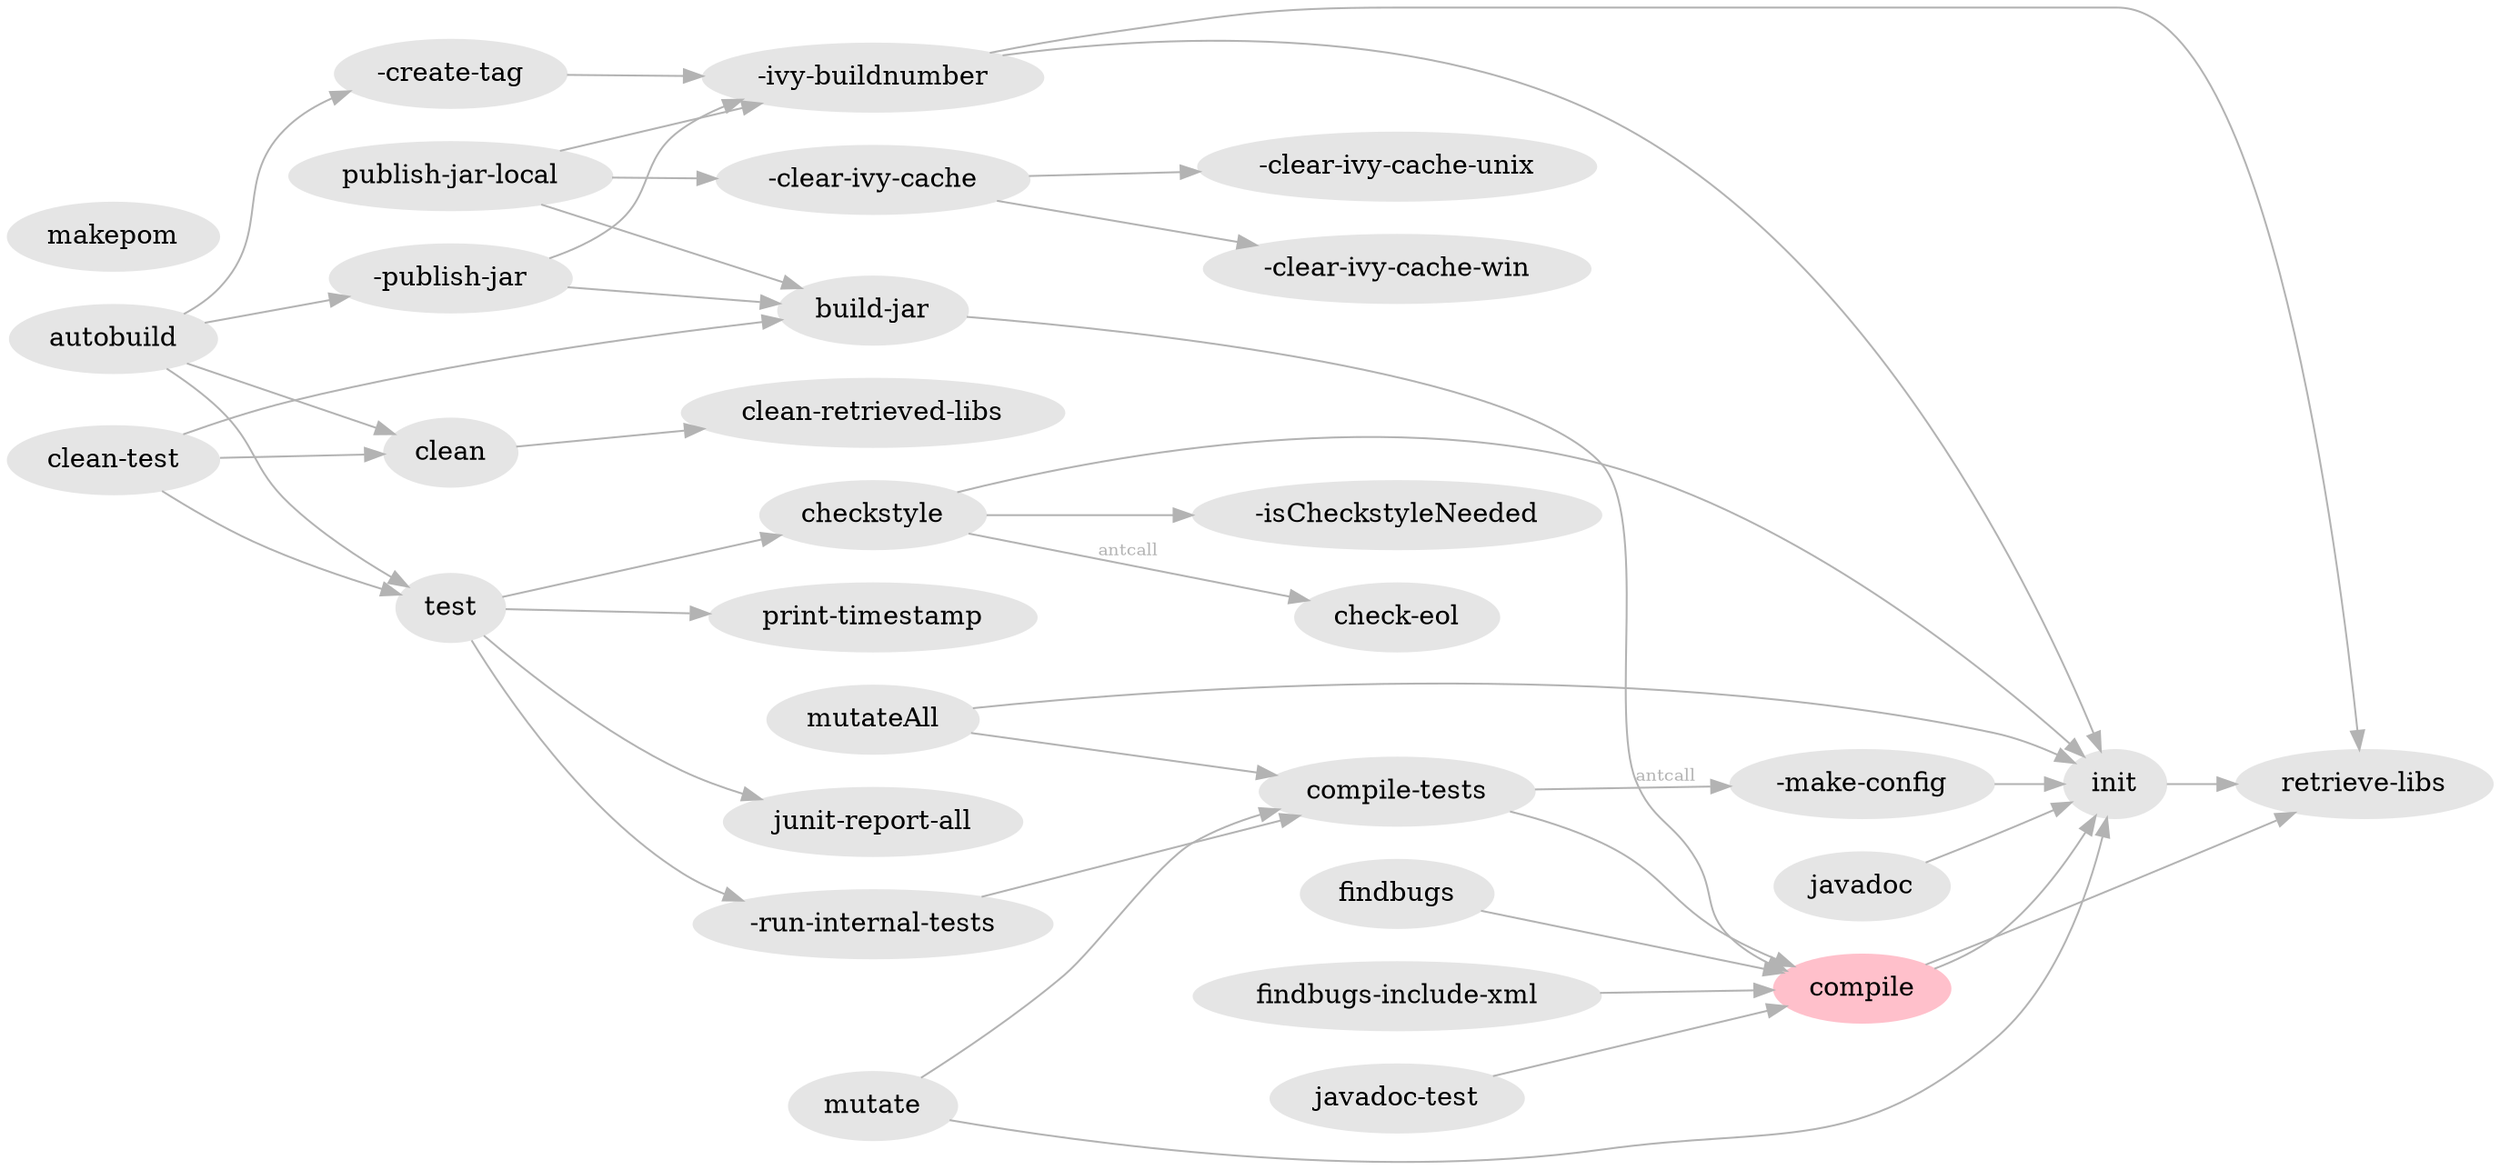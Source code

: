 digraph "G" {
    graph ["rankdir"="LR",];
    node ["URL"="javascript:alert('\T');","color"="grey90","style"="filled",];
    edge ["color"="gray70",];
    "autobuild";
    "autobuild" -> "clean";
    "autobuild" -> "test";
    "autobuild" -> "-publish-jar";
    "autobuild" -> "-create-tag";
    "clean-test";
    "clean-test" -> "clean";
    "clean-test" -> "build-jar";
    "clean-test" -> "test";
    "clean";
    "clean" -> "clean-retrieved-libs";
    "retrieve-libs";
    "clean-retrieved-libs";
    "init";
    "init" -> "retrieve-libs";
    "compile" ["color"="pink",];
    "compile" -> "init";
    "compile" -> "retrieve-libs";
    "-create-tag";
    "-create-tag" -> "-ivy-buildnumber";
    "-ivy-buildnumber";
    "-ivy-buildnumber" -> "init";
    "-ivy-buildnumber" -> "retrieve-libs";
    "build-jar";
    "build-jar" -> "compile";
    "-publish-jar";
    "-publish-jar" -> "build-jar";
    "-publish-jar" -> "-ivy-buildnumber";
    "publish-jar-local";
    "publish-jar-local" -> "build-jar";
    "publish-jar-local" -> "-clear-ivy-cache";
    "publish-jar-local" -> "-ivy-buildnumber";
    "-clear-ivy-cache";
    "-clear-ivy-cache" -> "-clear-ivy-cache-unix";
    "-clear-ivy-cache" -> "-clear-ivy-cache-win";
    "-clear-ivy-cache-unix";
    "-clear-ivy-cache-win";
    "test";
    "test" -> "checkstyle";
    "test" -> "-run-internal-tests";
    "test" -> "junit-report-all";
    "test" -> "print-timestamp";
    "-run-internal-tests";
    "-run-internal-tests" -> "compile-tests";
    "-isCheckstyleNeeded";
    "checkstyle";
    "checkstyle" -> "init";
    "checkstyle" -> "-isCheckstyleNeeded";
    "checkstyle" -> "check-eol" ["label"="antcall","fontcolor"="gray70","fontsize"="9",];
    "check-eol";
    "findbugs";
    "findbugs" -> "compile";
    "findbugs-include-xml";
    "findbugs-include-xml" -> "compile";
    "compile-tests";
    "compile-tests" -> "compile";
    "compile-tests" -> "-make-config" ["label"="antcall","fontcolor"="gray70","fontsize"="9",];
    "-make-config";
    "-make-config" -> "init";
    "mutate";
    "mutate" -> "init";
    "mutate" -> "compile-tests";
    "mutateAll";
    "mutateAll" -> "init";
    "mutateAll" -> "compile-tests";
    "javadoc";
    "javadoc" -> "init";
    "javadoc-test";
    "javadoc-test" -> "compile";
    "junit-report-all";
    "print-timestamp";
    "makepom";
}
